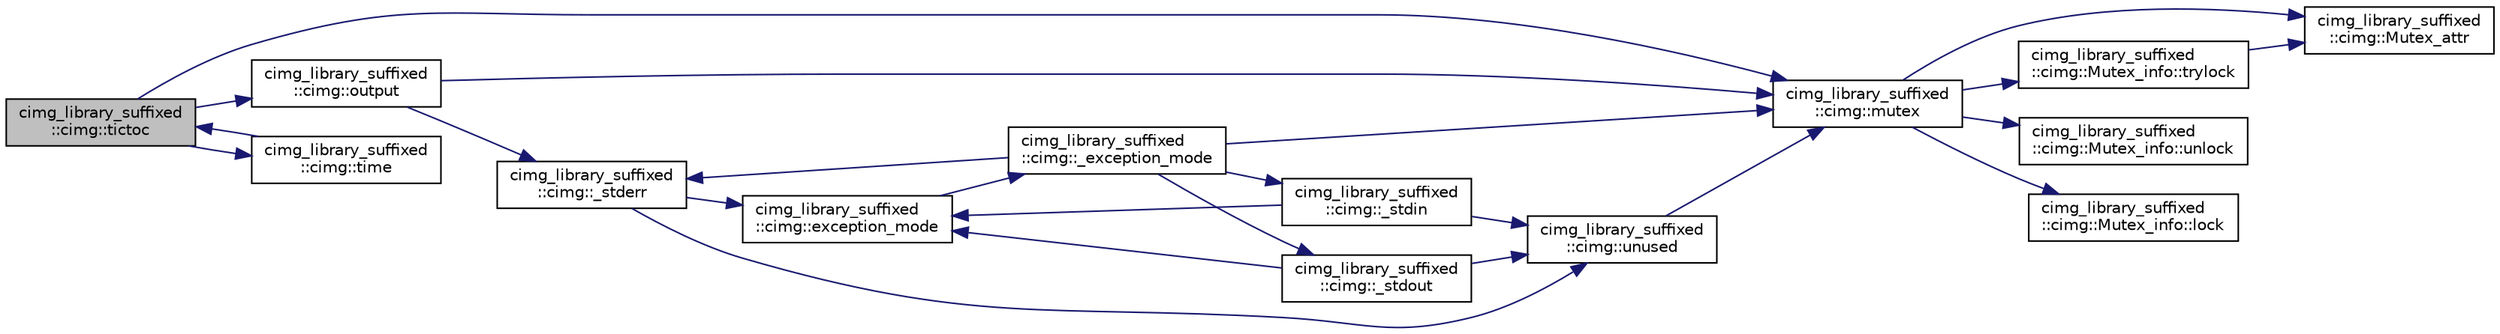digraph "cimg_library_suffixed::cimg::tictoc"
{
  edge [fontname="Helvetica",fontsize="10",labelfontname="Helvetica",labelfontsize="10"];
  node [fontname="Helvetica",fontsize="10",shape=record];
  rankdir="LR";
  Node4235 [label="cimg_library_suffixed\l::cimg::tictoc",height=0.2,width=0.4,color="black", fillcolor="grey75", style="filled", fontcolor="black"];
  Node4235 -> Node4236 [color="midnightblue",fontsize="10",style="solid",fontname="Helvetica"];
  Node4236 [label="cimg_library_suffixed\l::cimg::mutex",height=0.2,width=0.4,color="black", fillcolor="white", style="filled",URL="$namespacecimg__library__suffixed_1_1cimg.html#a9e739e4b4ac058abfba069466617b914"];
  Node4236 -> Node4237 [color="midnightblue",fontsize="10",style="solid",fontname="Helvetica"];
  Node4237 [label="cimg_library_suffixed\l::cimg::Mutex_attr",height=0.2,width=0.4,color="black", fillcolor="white", style="filled",URL="$namespacecimg__library__suffixed_1_1cimg.html#aa0e1bc96ae6e235dc5b67b8b0a466166"];
  Node4236 -> Node4238 [color="midnightblue",fontsize="10",style="solid",fontname="Helvetica"];
  Node4238 [label="cimg_library_suffixed\l::cimg::Mutex_info::unlock",height=0.2,width=0.4,color="black", fillcolor="white", style="filled",URL="$structcimg__library__suffixed_1_1cimg_1_1_mutex__info.html#afac3fa5f107ad4795fb867050f616555"];
  Node4236 -> Node4239 [color="midnightblue",fontsize="10",style="solid",fontname="Helvetica"];
  Node4239 [label="cimg_library_suffixed\l::cimg::Mutex_info::lock",height=0.2,width=0.4,color="black", fillcolor="white", style="filled",URL="$structcimg__library__suffixed_1_1cimg_1_1_mutex__info.html#a6cc8e26847a1aa649febed03d70182e7"];
  Node4236 -> Node4240 [color="midnightblue",fontsize="10",style="solid",fontname="Helvetica"];
  Node4240 [label="cimg_library_suffixed\l::cimg::Mutex_info::trylock",height=0.2,width=0.4,color="black", fillcolor="white", style="filled",URL="$structcimg__library__suffixed_1_1cimg_1_1_mutex__info.html#a9bf4ed1e1dfe6f28fa6250cd04f3c900"];
  Node4240 -> Node4237 [color="midnightblue",fontsize="10",style="solid",fontname="Helvetica"];
  Node4235 -> Node4241 [color="midnightblue",fontsize="10",style="solid",fontname="Helvetica"];
  Node4241 [label="cimg_library_suffixed\l::cimg::time",height=0.2,width=0.4,color="black", fillcolor="white", style="filled",URL="$namespacecimg__library__suffixed_1_1cimg.html#a71a3c7b37befc7a4313dfcdd80271bce",tooltip="Return the value of a system timer, with a millisecond precision. "];
  Node4241 -> Node4235 [color="midnightblue",fontsize="10",style="solid",fontname="Helvetica"];
  Node4235 -> Node4242 [color="midnightblue",fontsize="10",style="solid",fontname="Helvetica"];
  Node4242 [label="cimg_library_suffixed\l::cimg::output",height=0.2,width=0.4,color="black", fillcolor="white", style="filled",URL="$namespacecimg__library__suffixed_1_1cimg.html#ada686776cc71803df391eea79cd1b3e5",tooltip="Get/set default output stream for the  library messages. "];
  Node4242 -> Node4236 [color="midnightblue",fontsize="10",style="solid",fontname="Helvetica"];
  Node4242 -> Node4243 [color="midnightblue",fontsize="10",style="solid",fontname="Helvetica"];
  Node4243 [label="cimg_library_suffixed\l::cimg::_stderr",height=0.2,width=0.4,color="black", fillcolor="white", style="filled",URL="$namespacecimg__library__suffixed_1_1cimg.html#aab8db7528c32a8fd3a3dc471e662782e"];
  Node4243 -> Node4244 [color="midnightblue",fontsize="10",style="solid",fontname="Helvetica"];
  Node4244 [label="cimg_library_suffixed\l::cimg::unused",height=0.2,width=0.4,color="black", fillcolor="white", style="filled",URL="$namespacecimg__library__suffixed_1_1cimg.html#a79aef0cbcf66ceb71c2b74cb66b4deb2",tooltip="Avoid warning messages due to unused parameters. Do nothing actually. "];
  Node4244 -> Node4236 [color="midnightblue",fontsize="10",style="solid",fontname="Helvetica"];
  Node4243 -> Node4245 [color="midnightblue",fontsize="10",style="solid",fontname="Helvetica"];
  Node4245 [label="cimg_library_suffixed\l::cimg::exception_mode",height=0.2,width=0.4,color="black", fillcolor="white", style="filled",URL="$namespacecimg__library__suffixed_1_1cimg.html#aeafab144366eddd11360f32f468fa4af",tooltip="Set current  exception mode. "];
  Node4245 -> Node4246 [color="midnightblue",fontsize="10",style="solid",fontname="Helvetica"];
  Node4246 [label="cimg_library_suffixed\l::cimg::_exception_mode",height=0.2,width=0.4,color="black", fillcolor="white", style="filled",URL="$namespacecimg__library__suffixed_1_1cimg.html#a6c578f866de2be9be7e385d693c758c8"];
  Node4246 -> Node4236 [color="midnightblue",fontsize="10",style="solid",fontname="Helvetica"];
  Node4246 -> Node4247 [color="midnightblue",fontsize="10",style="solid",fontname="Helvetica"];
  Node4247 [label="cimg_library_suffixed\l::cimg::_stdin",height=0.2,width=0.4,color="black", fillcolor="white", style="filled",URL="$namespacecimg__library__suffixed_1_1cimg.html#a01a3b743897290604513ea6d847c9886"];
  Node4247 -> Node4244 [color="midnightblue",fontsize="10",style="solid",fontname="Helvetica"];
  Node4247 -> Node4245 [color="midnightblue",fontsize="10",style="solid",fontname="Helvetica"];
  Node4246 -> Node4248 [color="midnightblue",fontsize="10",style="solid",fontname="Helvetica"];
  Node4248 [label="cimg_library_suffixed\l::cimg::_stdout",height=0.2,width=0.4,color="black", fillcolor="white", style="filled",URL="$namespacecimg__library__suffixed_1_1cimg.html#a493220746e5df3466568bd7862825008"];
  Node4248 -> Node4244 [color="midnightblue",fontsize="10",style="solid",fontname="Helvetica"];
  Node4248 -> Node4245 [color="midnightblue",fontsize="10",style="solid",fontname="Helvetica"];
  Node4246 -> Node4243 [color="midnightblue",fontsize="10",style="solid",fontname="Helvetica"];
}
